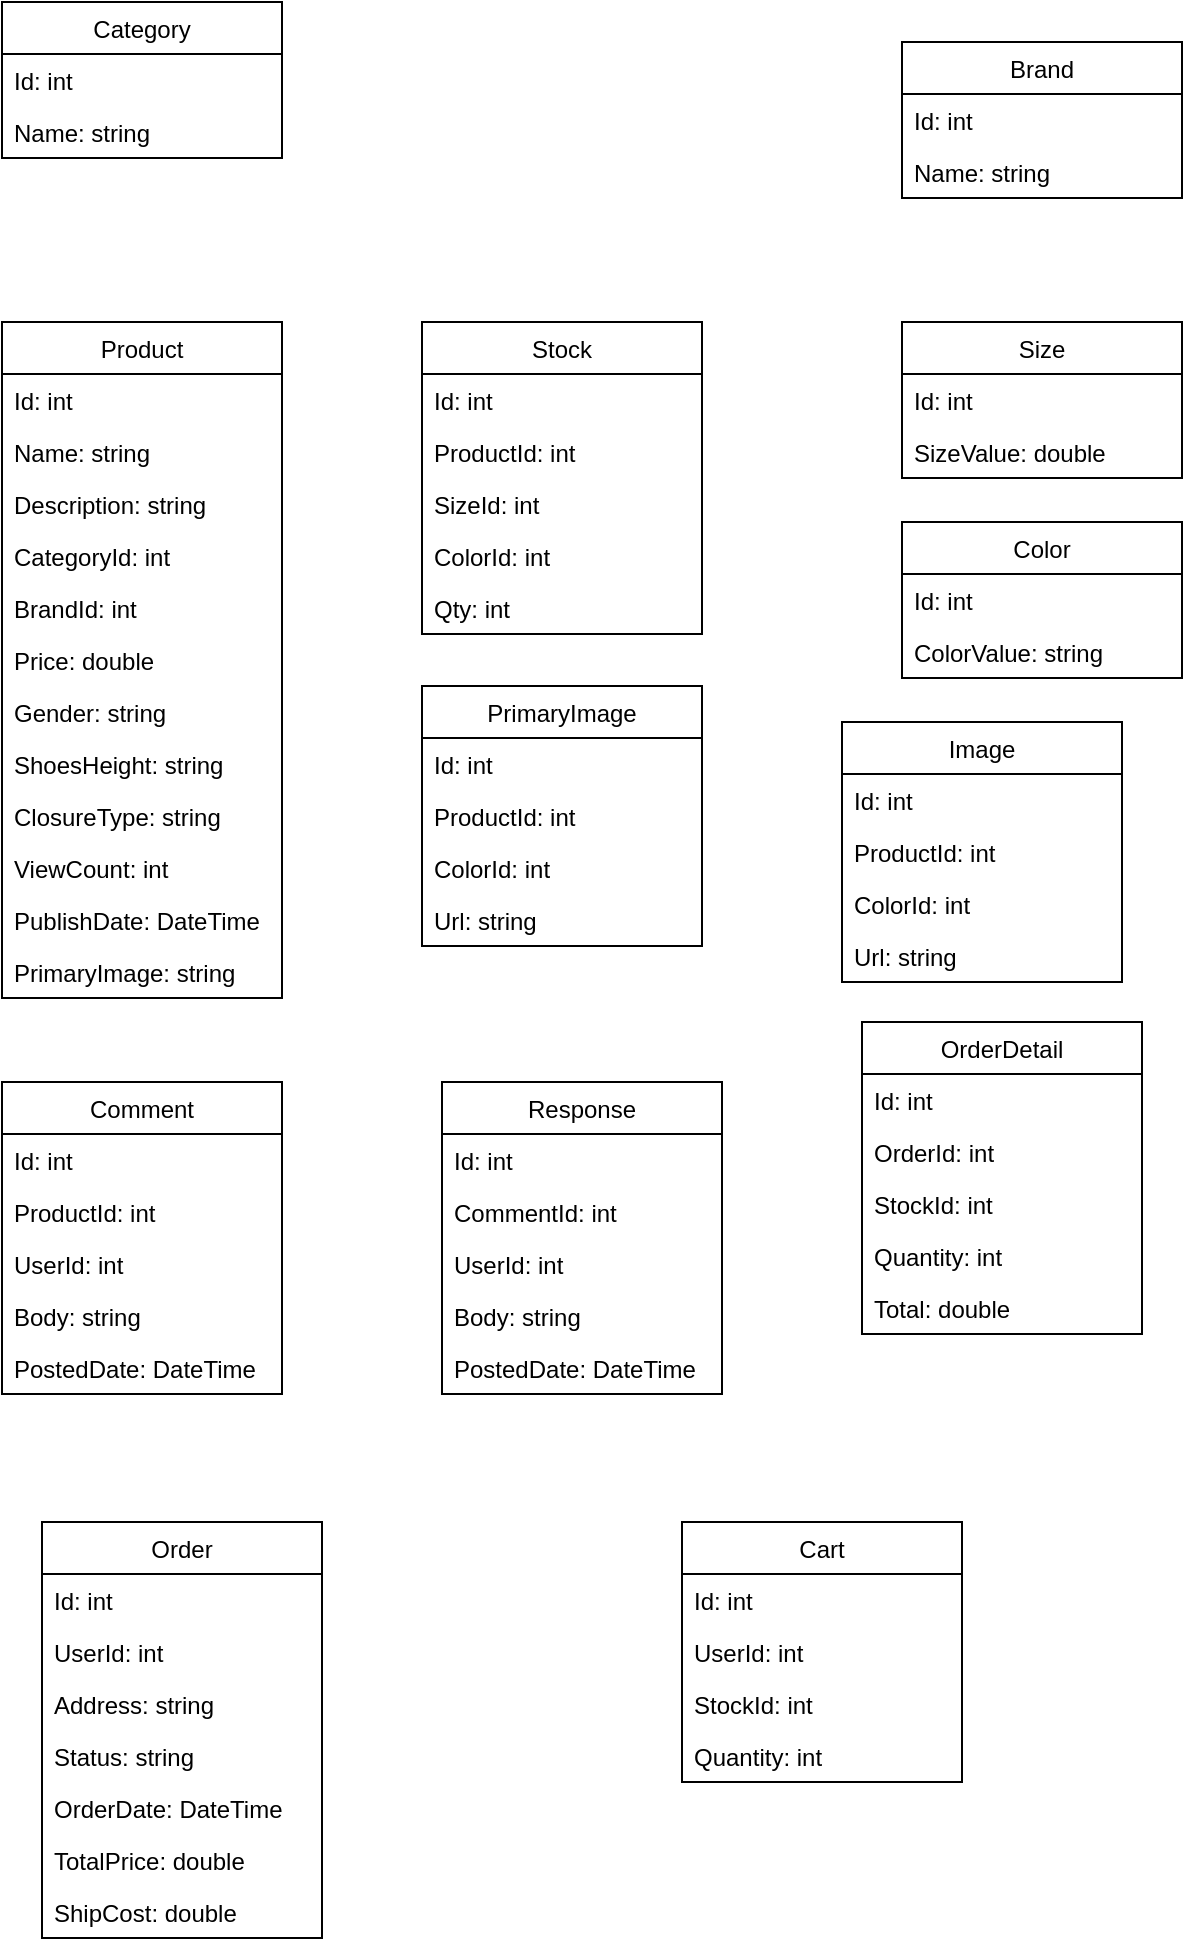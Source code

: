 <mxfile version="16.5.1" type="device"><diagram id="9NhCRgK0ZqFU8nSl4oD_" name="Page-1"><mxGraphModel dx="708" dy="502" grid="1" gridSize="10" guides="1" tooltips="1" connect="1" arrows="1" fold="1" page="1" pageScale="1" pageWidth="850" pageHeight="1100" math="0" shadow="0"><root><mxCell id="0"/><mxCell id="1" parent="0"/><mxCell id="wR-vzgXyT3z7ilg6U14q-1" value="Category" style="swimlane;fontStyle=0;childLayout=stackLayout;horizontal=1;startSize=26;fillColor=none;horizontalStack=0;resizeParent=1;resizeParentMax=0;resizeLast=0;collapsible=1;marginBottom=0;" parent="1" vertex="1"><mxGeometry x="180" y="160" width="140" height="78" as="geometry"/></mxCell><mxCell id="wR-vzgXyT3z7ilg6U14q-2" value="Id: int" style="text;strokeColor=none;fillColor=none;align=left;verticalAlign=top;spacingLeft=4;spacingRight=4;overflow=hidden;rotatable=0;points=[[0,0.5],[1,0.5]];portConstraint=eastwest;" parent="wR-vzgXyT3z7ilg6U14q-1" vertex="1"><mxGeometry y="26" width="140" height="26" as="geometry"/></mxCell><mxCell id="wR-vzgXyT3z7ilg6U14q-3" value="Name: string" style="text;strokeColor=none;fillColor=none;align=left;verticalAlign=top;spacingLeft=4;spacingRight=4;overflow=hidden;rotatable=0;points=[[0,0.5],[1,0.5]];portConstraint=eastwest;" parent="wR-vzgXyT3z7ilg6U14q-1" vertex="1"><mxGeometry y="52" width="140" height="26" as="geometry"/></mxCell><mxCell id="wR-vzgXyT3z7ilg6U14q-5" value="Brand" style="swimlane;fontStyle=0;childLayout=stackLayout;horizontal=1;startSize=26;fillColor=none;horizontalStack=0;resizeParent=1;resizeParentMax=0;resizeLast=0;collapsible=1;marginBottom=0;" parent="1" vertex="1"><mxGeometry x="630" y="180" width="140" height="78" as="geometry"/></mxCell><mxCell id="wR-vzgXyT3z7ilg6U14q-6" value="Id: int" style="text;strokeColor=none;fillColor=none;align=left;verticalAlign=top;spacingLeft=4;spacingRight=4;overflow=hidden;rotatable=0;points=[[0,0.5],[1,0.5]];portConstraint=eastwest;" parent="wR-vzgXyT3z7ilg6U14q-5" vertex="1"><mxGeometry y="26" width="140" height="26" as="geometry"/></mxCell><mxCell id="wR-vzgXyT3z7ilg6U14q-7" value="Name: string" style="text;strokeColor=none;fillColor=none;align=left;verticalAlign=top;spacingLeft=4;spacingRight=4;overflow=hidden;rotatable=0;points=[[0,0.5],[1,0.5]];portConstraint=eastwest;" parent="wR-vzgXyT3z7ilg6U14q-5" vertex="1"><mxGeometry y="52" width="140" height="26" as="geometry"/></mxCell><mxCell id="wR-vzgXyT3z7ilg6U14q-8" value="Product" style="swimlane;fontStyle=0;childLayout=stackLayout;horizontal=1;startSize=26;fillColor=none;horizontalStack=0;resizeParent=1;resizeParentMax=0;resizeLast=0;collapsible=1;marginBottom=0;" parent="1" vertex="1"><mxGeometry x="180" y="320" width="140" height="338" as="geometry"/></mxCell><mxCell id="wR-vzgXyT3z7ilg6U14q-9" value="Id: int" style="text;strokeColor=none;fillColor=none;align=left;verticalAlign=top;spacingLeft=4;spacingRight=4;overflow=hidden;rotatable=0;points=[[0,0.5],[1,0.5]];portConstraint=eastwest;" parent="wR-vzgXyT3z7ilg6U14q-8" vertex="1"><mxGeometry y="26" width="140" height="26" as="geometry"/></mxCell><mxCell id="wR-vzgXyT3z7ilg6U14q-10" value="Name: string" style="text;strokeColor=none;fillColor=none;align=left;verticalAlign=top;spacingLeft=4;spacingRight=4;overflow=hidden;rotatable=0;points=[[0,0.5],[1,0.5]];portConstraint=eastwest;" parent="wR-vzgXyT3z7ilg6U14q-8" vertex="1"><mxGeometry y="52" width="140" height="26" as="geometry"/></mxCell><mxCell id="dKfZ9cbPPHuTe9_XDNdB-1" value="Description: string" style="text;strokeColor=none;fillColor=none;align=left;verticalAlign=top;spacingLeft=4;spacingRight=4;overflow=hidden;rotatable=0;points=[[0,0.5],[1,0.5]];portConstraint=eastwest;" parent="wR-vzgXyT3z7ilg6U14q-8" vertex="1"><mxGeometry y="78" width="140" height="26" as="geometry"/></mxCell><mxCell id="wR-vzgXyT3z7ilg6U14q-11" value="CategoryId: int" style="text;strokeColor=none;fillColor=none;align=left;verticalAlign=top;spacingLeft=4;spacingRight=4;overflow=hidden;rotatable=0;points=[[0,0.5],[1,0.5]];portConstraint=eastwest;" parent="wR-vzgXyT3z7ilg6U14q-8" vertex="1"><mxGeometry y="104" width="140" height="26" as="geometry"/></mxCell><mxCell id="wR-vzgXyT3z7ilg6U14q-12" value="BrandId: int" style="text;strokeColor=none;fillColor=none;align=left;verticalAlign=top;spacingLeft=4;spacingRight=4;overflow=hidden;rotatable=0;points=[[0,0.5],[1,0.5]];portConstraint=eastwest;" parent="wR-vzgXyT3z7ilg6U14q-8" vertex="1"><mxGeometry y="130" width="140" height="26" as="geometry"/></mxCell><mxCell id="wR-vzgXyT3z7ilg6U14q-13" value="Price: double" style="text;strokeColor=none;fillColor=none;align=left;verticalAlign=top;spacingLeft=4;spacingRight=4;overflow=hidden;rotatable=0;points=[[0,0.5],[1,0.5]];portConstraint=eastwest;" parent="wR-vzgXyT3z7ilg6U14q-8" vertex="1"><mxGeometry y="156" width="140" height="26" as="geometry"/></mxCell><mxCell id="wR-vzgXyT3z7ilg6U14q-15" value="Gender: string" style="text;strokeColor=none;fillColor=none;align=left;verticalAlign=top;spacingLeft=4;spacingRight=4;overflow=hidden;rotatable=0;points=[[0,0.5],[1,0.5]];portConstraint=eastwest;" parent="wR-vzgXyT3z7ilg6U14q-8" vertex="1"><mxGeometry y="182" width="140" height="26" as="geometry"/></mxCell><mxCell id="wR-vzgXyT3z7ilg6U14q-16" value="ShoesHeight: string" style="text;strokeColor=none;fillColor=none;align=left;verticalAlign=top;spacingLeft=4;spacingRight=4;overflow=hidden;rotatable=0;points=[[0,0.5],[1,0.5]];portConstraint=eastwest;" parent="wR-vzgXyT3z7ilg6U14q-8" vertex="1"><mxGeometry y="208" width="140" height="26" as="geometry"/></mxCell><mxCell id="wR-vzgXyT3z7ilg6U14q-17" value="ClosureType: string" style="text;strokeColor=none;fillColor=none;align=left;verticalAlign=top;spacingLeft=4;spacingRight=4;overflow=hidden;rotatable=0;points=[[0,0.5],[1,0.5]];portConstraint=eastwest;" parent="wR-vzgXyT3z7ilg6U14q-8" vertex="1"><mxGeometry y="234" width="140" height="26" as="geometry"/></mxCell><mxCell id="wR-vzgXyT3z7ilg6U14q-19" value="ViewCount: int" style="text;strokeColor=none;fillColor=none;align=left;verticalAlign=top;spacingLeft=4;spacingRight=4;overflow=hidden;rotatable=0;points=[[0,0.5],[1,0.5]];portConstraint=eastwest;" parent="wR-vzgXyT3z7ilg6U14q-8" vertex="1"><mxGeometry y="260" width="140" height="26" as="geometry"/></mxCell><mxCell id="dKfZ9cbPPHuTe9_XDNdB-2" value="PublishDate: DateTime&#10;" style="text;strokeColor=none;fillColor=none;align=left;verticalAlign=top;spacingLeft=4;spacingRight=4;overflow=hidden;rotatable=0;points=[[0,0.5],[1,0.5]];portConstraint=eastwest;" parent="wR-vzgXyT3z7ilg6U14q-8" vertex="1"><mxGeometry y="286" width="140" height="26" as="geometry"/></mxCell><mxCell id="oNERzBWYpqHWDT9L8iOz-4" value="PrimaryImage: string" style="text;strokeColor=none;fillColor=none;align=left;verticalAlign=top;spacingLeft=4;spacingRight=4;overflow=hidden;rotatable=0;points=[[0,0.5],[1,0.5]];portConstraint=eastwest;" parent="wR-vzgXyT3z7ilg6U14q-8" vertex="1"><mxGeometry y="312" width="140" height="26" as="geometry"/></mxCell><mxCell id="wR-vzgXyT3z7ilg6U14q-23" value="Size" style="swimlane;fontStyle=0;childLayout=stackLayout;horizontal=1;startSize=26;fillColor=none;horizontalStack=0;resizeParent=1;resizeParentMax=0;resizeLast=0;collapsible=1;marginBottom=0;" parent="1" vertex="1"><mxGeometry x="630" y="320" width="140" height="78" as="geometry"/></mxCell><mxCell id="wR-vzgXyT3z7ilg6U14q-26" value="Id: int" style="text;strokeColor=none;fillColor=none;align=left;verticalAlign=top;spacingLeft=4;spacingRight=4;overflow=hidden;rotatable=0;points=[[0,0.5],[1,0.5]];portConstraint=eastwest;" parent="wR-vzgXyT3z7ilg6U14q-23" vertex="1"><mxGeometry y="26" width="140" height="26" as="geometry"/></mxCell><mxCell id="wR-vzgXyT3z7ilg6U14q-24" value="SizeValue: double" style="text;strokeColor=none;fillColor=none;align=left;verticalAlign=top;spacingLeft=4;spacingRight=4;overflow=hidden;rotatable=0;points=[[0,0.5],[1,0.5]];portConstraint=eastwest;" parent="wR-vzgXyT3z7ilg6U14q-23" vertex="1"><mxGeometry y="52" width="140" height="26" as="geometry"/></mxCell><mxCell id="wR-vzgXyT3z7ilg6U14q-28" value="Comment" style="swimlane;fontStyle=0;childLayout=stackLayout;horizontal=1;startSize=26;fillColor=none;horizontalStack=0;resizeParent=1;resizeParentMax=0;resizeLast=0;collapsible=1;marginBottom=0;" parent="1" vertex="1"><mxGeometry x="180" y="700" width="140" height="156" as="geometry"/></mxCell><mxCell id="wR-vzgXyT3z7ilg6U14q-29" value="Id: int" style="text;strokeColor=none;fillColor=none;align=left;verticalAlign=top;spacingLeft=4;spacingRight=4;overflow=hidden;rotatable=0;points=[[0,0.5],[1,0.5]];portConstraint=eastwest;" parent="wR-vzgXyT3z7ilg6U14q-28" vertex="1"><mxGeometry y="26" width="140" height="26" as="geometry"/></mxCell><mxCell id="wR-vzgXyT3z7ilg6U14q-30" value="ProductId: int" style="text;strokeColor=none;fillColor=none;align=left;verticalAlign=top;spacingLeft=4;spacingRight=4;overflow=hidden;rotatable=0;points=[[0,0.5],[1,0.5]];portConstraint=eastwest;" parent="wR-vzgXyT3z7ilg6U14q-28" vertex="1"><mxGeometry y="52" width="140" height="26" as="geometry"/></mxCell><mxCell id="wR-vzgXyT3z7ilg6U14q-31" value="UserId: int" style="text;strokeColor=none;fillColor=none;align=left;verticalAlign=top;spacingLeft=4;spacingRight=4;overflow=hidden;rotatable=0;points=[[0,0.5],[1,0.5]];portConstraint=eastwest;" parent="wR-vzgXyT3z7ilg6U14q-28" vertex="1"><mxGeometry y="78" width="140" height="26" as="geometry"/></mxCell><mxCell id="wR-vzgXyT3z7ilg6U14q-32" value="Body: string" style="text;strokeColor=none;fillColor=none;align=left;verticalAlign=top;spacingLeft=4;spacingRight=4;overflow=hidden;rotatable=0;points=[[0,0.5],[1,0.5]];portConstraint=eastwest;" parent="wR-vzgXyT3z7ilg6U14q-28" vertex="1"><mxGeometry y="104" width="140" height="26" as="geometry"/></mxCell><mxCell id="wR-vzgXyT3z7ilg6U14q-33" value="PostedDate: DateTime" style="text;strokeColor=none;fillColor=none;align=left;verticalAlign=top;spacingLeft=4;spacingRight=4;overflow=hidden;rotatable=0;points=[[0,0.5],[1,0.5]];portConstraint=eastwest;" parent="wR-vzgXyT3z7ilg6U14q-28" vertex="1"><mxGeometry y="130" width="140" height="26" as="geometry"/></mxCell><mxCell id="wR-vzgXyT3z7ilg6U14q-34" value="Response" style="swimlane;fontStyle=0;childLayout=stackLayout;horizontal=1;startSize=26;fillColor=none;horizontalStack=0;resizeParent=1;resizeParentMax=0;resizeLast=0;collapsible=1;marginBottom=0;" parent="1" vertex="1"><mxGeometry x="400" y="700" width="140" height="156" as="geometry"/></mxCell><mxCell id="wR-vzgXyT3z7ilg6U14q-35" value="Id: int" style="text;strokeColor=none;fillColor=none;align=left;verticalAlign=top;spacingLeft=4;spacingRight=4;overflow=hidden;rotatable=0;points=[[0,0.5],[1,0.5]];portConstraint=eastwest;" parent="wR-vzgXyT3z7ilg6U14q-34" vertex="1"><mxGeometry y="26" width="140" height="26" as="geometry"/></mxCell><mxCell id="wR-vzgXyT3z7ilg6U14q-36" value="CommentId: int" style="text;strokeColor=none;fillColor=none;align=left;verticalAlign=top;spacingLeft=4;spacingRight=4;overflow=hidden;rotatable=0;points=[[0,0.5],[1,0.5]];portConstraint=eastwest;" parent="wR-vzgXyT3z7ilg6U14q-34" vertex="1"><mxGeometry y="52" width="140" height="26" as="geometry"/></mxCell><mxCell id="pFicHB2eT2UD0G_AHHrQ-11" value="UserId: int" style="text;strokeColor=none;fillColor=none;align=left;verticalAlign=top;spacingLeft=4;spacingRight=4;overflow=hidden;rotatable=0;points=[[0,0.5],[1,0.5]];portConstraint=eastwest;" parent="wR-vzgXyT3z7ilg6U14q-34" vertex="1"><mxGeometry y="78" width="140" height="26" as="geometry"/></mxCell><mxCell id="wR-vzgXyT3z7ilg6U14q-38" value="Body: string" style="text;strokeColor=none;fillColor=none;align=left;verticalAlign=top;spacingLeft=4;spacingRight=4;overflow=hidden;rotatable=0;points=[[0,0.5],[1,0.5]];portConstraint=eastwest;" parent="wR-vzgXyT3z7ilg6U14q-34" vertex="1"><mxGeometry y="104" width="140" height="26" as="geometry"/></mxCell><mxCell id="wR-vzgXyT3z7ilg6U14q-39" value="PostedDate: DateTime" style="text;strokeColor=none;fillColor=none;align=left;verticalAlign=top;spacingLeft=4;spacingRight=4;overflow=hidden;rotatable=0;points=[[0,0.5],[1,0.5]];portConstraint=eastwest;" parent="wR-vzgXyT3z7ilg6U14q-34" vertex="1"><mxGeometry y="130" width="140" height="26" as="geometry"/></mxCell><mxCell id="wR-vzgXyT3z7ilg6U14q-40" value="Order" style="swimlane;fontStyle=0;childLayout=stackLayout;horizontal=1;startSize=26;fillColor=none;horizontalStack=0;resizeParent=1;resizeParentMax=0;resizeLast=0;collapsible=1;marginBottom=0;" parent="1" vertex="1"><mxGeometry x="200" y="920" width="140" height="208" as="geometry"/></mxCell><mxCell id="wR-vzgXyT3z7ilg6U14q-41" value="Id: int" style="text;strokeColor=none;fillColor=none;align=left;verticalAlign=top;spacingLeft=4;spacingRight=4;overflow=hidden;rotatable=0;points=[[0,0.5],[1,0.5]];portConstraint=eastwest;" parent="wR-vzgXyT3z7ilg6U14q-40" vertex="1"><mxGeometry y="26" width="140" height="26" as="geometry"/></mxCell><mxCell id="wR-vzgXyT3z7ilg6U14q-42" value="UserId: int" style="text;strokeColor=none;fillColor=none;align=left;verticalAlign=top;spacingLeft=4;spacingRight=4;overflow=hidden;rotatable=0;points=[[0,0.5],[1,0.5]];portConstraint=eastwest;" parent="wR-vzgXyT3z7ilg6U14q-40" vertex="1"><mxGeometry y="52" width="140" height="26" as="geometry"/></mxCell><mxCell id="wR-vzgXyT3z7ilg6U14q-43" value="Address: string" style="text;strokeColor=none;fillColor=none;align=left;verticalAlign=top;spacingLeft=4;spacingRight=4;overflow=hidden;rotatable=0;points=[[0,0.5],[1,0.5]];portConstraint=eastwest;" parent="wR-vzgXyT3z7ilg6U14q-40" vertex="1"><mxGeometry y="78" width="140" height="26" as="geometry"/></mxCell><mxCell id="wR-vzgXyT3z7ilg6U14q-44" value="Status: string" style="text;strokeColor=none;fillColor=none;align=left;verticalAlign=top;spacingLeft=4;spacingRight=4;overflow=hidden;rotatable=0;points=[[0,0.5],[1,0.5]];portConstraint=eastwest;" parent="wR-vzgXyT3z7ilg6U14q-40" vertex="1"><mxGeometry y="104" width="140" height="26" as="geometry"/></mxCell><mxCell id="wR-vzgXyT3z7ilg6U14q-45" value="OrderDate: DateTime" style="text;strokeColor=none;fillColor=none;align=left;verticalAlign=top;spacingLeft=4;spacingRight=4;overflow=hidden;rotatable=0;points=[[0,0.5],[1,0.5]];portConstraint=eastwest;" parent="wR-vzgXyT3z7ilg6U14q-40" vertex="1"><mxGeometry y="130" width="140" height="26" as="geometry"/></mxCell><mxCell id="wR-vzgXyT3z7ilg6U14q-46" value="TotalPrice: double" style="text;strokeColor=none;fillColor=none;align=left;verticalAlign=top;spacingLeft=4;spacingRight=4;overflow=hidden;rotatable=0;points=[[0,0.5],[1,0.5]];portConstraint=eastwest;" parent="wR-vzgXyT3z7ilg6U14q-40" vertex="1"><mxGeometry y="156" width="140" height="26" as="geometry"/></mxCell><mxCell id="wR-vzgXyT3z7ilg6U14q-47" value="ShipCost: double" style="text;strokeColor=none;fillColor=none;align=left;verticalAlign=top;spacingLeft=4;spacingRight=4;overflow=hidden;rotatable=0;points=[[0,0.5],[1,0.5]];portConstraint=eastwest;" parent="wR-vzgXyT3z7ilg6U14q-40" vertex="1"><mxGeometry y="182" width="140" height="26" as="geometry"/></mxCell><mxCell id="wR-vzgXyT3z7ilg6U14q-48" value="OrderDetail" style="swimlane;fontStyle=0;childLayout=stackLayout;horizontal=1;startSize=26;fillColor=none;horizontalStack=0;resizeParent=1;resizeParentMax=0;resizeLast=0;collapsible=1;marginBottom=0;" parent="1" vertex="1"><mxGeometry x="610" y="670" width="140" height="156" as="geometry"/></mxCell><mxCell id="wR-vzgXyT3z7ilg6U14q-49" value="Id: int" style="text;strokeColor=none;fillColor=none;align=left;verticalAlign=top;spacingLeft=4;spacingRight=4;overflow=hidden;rotatable=0;points=[[0,0.5],[1,0.5]];portConstraint=eastwest;" parent="wR-vzgXyT3z7ilg6U14q-48" vertex="1"><mxGeometry y="26" width="140" height="26" as="geometry"/></mxCell><mxCell id="wR-vzgXyT3z7ilg6U14q-50" value="OrderId: int" style="text;strokeColor=none;fillColor=none;align=left;verticalAlign=top;spacingLeft=4;spacingRight=4;overflow=hidden;rotatable=0;points=[[0,0.5],[1,0.5]];portConstraint=eastwest;" parent="wR-vzgXyT3z7ilg6U14q-48" vertex="1"><mxGeometry y="52" width="140" height="26" as="geometry"/></mxCell><mxCell id="wR-vzgXyT3z7ilg6U14q-51" value="StockId: int" style="text;strokeColor=none;fillColor=none;align=left;verticalAlign=top;spacingLeft=4;spacingRight=4;overflow=hidden;rotatable=0;points=[[0,0.5],[1,0.5]];portConstraint=eastwest;" parent="wR-vzgXyT3z7ilg6U14q-48" vertex="1"><mxGeometry y="78" width="140" height="26" as="geometry"/></mxCell><mxCell id="wR-vzgXyT3z7ilg6U14q-52" value="Quantity: int" style="text;strokeColor=none;fillColor=none;align=left;verticalAlign=top;spacingLeft=4;spacingRight=4;overflow=hidden;rotatable=0;points=[[0,0.5],[1,0.5]];portConstraint=eastwest;" parent="wR-vzgXyT3z7ilg6U14q-48" vertex="1"><mxGeometry y="104" width="140" height="26" as="geometry"/></mxCell><mxCell id="wR-vzgXyT3z7ilg6U14q-54" value="Total: double" style="text;strokeColor=none;fillColor=none;align=left;verticalAlign=top;spacingLeft=4;spacingRight=4;overflow=hidden;rotatable=0;points=[[0,0.5],[1,0.5]];portConstraint=eastwest;" parent="wR-vzgXyT3z7ilg6U14q-48" vertex="1"><mxGeometry y="130" width="140" height="26" as="geometry"/></mxCell><mxCell id="wR-vzgXyT3z7ilg6U14q-56" value="Cart" style="swimlane;fontStyle=0;childLayout=stackLayout;horizontal=1;startSize=26;fillColor=none;horizontalStack=0;resizeParent=1;resizeParentMax=0;resizeLast=0;collapsible=1;marginBottom=0;" parent="1" vertex="1"><mxGeometry x="520" y="920" width="140" height="130" as="geometry"/></mxCell><mxCell id="wR-vzgXyT3z7ilg6U14q-57" value="Id: int" style="text;strokeColor=none;fillColor=none;align=left;verticalAlign=top;spacingLeft=4;spacingRight=4;overflow=hidden;rotatable=0;points=[[0,0.5],[1,0.5]];portConstraint=eastwest;" parent="wR-vzgXyT3z7ilg6U14q-56" vertex="1"><mxGeometry y="26" width="140" height="26" as="geometry"/></mxCell><mxCell id="wR-vzgXyT3z7ilg6U14q-58" value="UserId: int" style="text;strokeColor=none;fillColor=none;align=left;verticalAlign=top;spacingLeft=4;spacingRight=4;overflow=hidden;rotatable=0;points=[[0,0.5],[1,0.5]];portConstraint=eastwest;" parent="wR-vzgXyT3z7ilg6U14q-56" vertex="1"><mxGeometry y="52" width="140" height="26" as="geometry"/></mxCell><mxCell id="wR-vzgXyT3z7ilg6U14q-64" value="StockId: int" style="text;strokeColor=none;fillColor=none;align=left;verticalAlign=top;spacingLeft=4;spacingRight=4;overflow=hidden;rotatable=0;points=[[0,0.5],[1,0.5]];portConstraint=eastwest;" parent="wR-vzgXyT3z7ilg6U14q-56" vertex="1"><mxGeometry y="78" width="140" height="26" as="geometry"/></mxCell><mxCell id="wR-vzgXyT3z7ilg6U14q-65" value="Quantity: int" style="text;strokeColor=none;fillColor=none;align=left;verticalAlign=top;spacingLeft=4;spacingRight=4;overflow=hidden;rotatable=0;points=[[0,0.5],[1,0.5]];portConstraint=eastwest;" parent="wR-vzgXyT3z7ilg6U14q-56" vertex="1"><mxGeometry y="104" width="140" height="26" as="geometry"/></mxCell><mxCell id="pFicHB2eT2UD0G_AHHrQ-1" value="Color" style="swimlane;fontStyle=0;childLayout=stackLayout;horizontal=1;startSize=26;fillColor=none;horizontalStack=0;resizeParent=1;resizeParentMax=0;resizeLast=0;collapsible=1;marginBottom=0;" parent="1" vertex="1"><mxGeometry x="630" y="420" width="140" height="78" as="geometry"/></mxCell><mxCell id="pFicHB2eT2UD0G_AHHrQ-5" value="Id: int" style="text;strokeColor=none;fillColor=none;align=left;verticalAlign=top;spacingLeft=4;spacingRight=4;overflow=hidden;rotatable=0;points=[[0,0.5],[1,0.5]];portConstraint=eastwest;" parent="pFicHB2eT2UD0G_AHHrQ-1" vertex="1"><mxGeometry y="26" width="140" height="26" as="geometry"/></mxCell><mxCell id="pFicHB2eT2UD0G_AHHrQ-4" value="ColorValue: string" style="text;strokeColor=none;fillColor=none;align=left;verticalAlign=top;spacingLeft=4;spacingRight=4;overflow=hidden;rotatable=0;points=[[0,0.5],[1,0.5]];portConstraint=eastwest;" parent="pFicHB2eT2UD0G_AHHrQ-1" vertex="1"><mxGeometry y="52" width="140" height="26" as="geometry"/></mxCell><mxCell id="pFicHB2eT2UD0G_AHHrQ-6" value="Stock" style="swimlane;fontStyle=0;childLayout=stackLayout;horizontal=1;startSize=26;fillColor=none;horizontalStack=0;resizeParent=1;resizeParentMax=0;resizeLast=0;collapsible=1;marginBottom=0;" parent="1" vertex="1"><mxGeometry x="390" y="320" width="140" height="156" as="geometry"/></mxCell><mxCell id="oNERzBWYpqHWDT9L8iOz-1" value="Id: int" style="text;strokeColor=none;fillColor=none;align=left;verticalAlign=top;spacingLeft=4;spacingRight=4;overflow=hidden;rotatable=0;points=[[0,0.5],[1,0.5]];portConstraint=eastwest;" parent="pFicHB2eT2UD0G_AHHrQ-6" vertex="1"><mxGeometry y="26" width="140" height="26" as="geometry"/></mxCell><mxCell id="pFicHB2eT2UD0G_AHHrQ-7" value="ProductId: int" style="text;strokeColor=none;fillColor=none;align=left;verticalAlign=top;spacingLeft=4;spacingRight=4;overflow=hidden;rotatable=0;points=[[0,0.5],[1,0.5]];portConstraint=eastwest;" parent="pFicHB2eT2UD0G_AHHrQ-6" vertex="1"><mxGeometry y="52" width="140" height="26" as="geometry"/></mxCell><mxCell id="pFicHB2eT2UD0G_AHHrQ-9" value="SizeId: int" style="text;strokeColor=none;fillColor=none;align=left;verticalAlign=top;spacingLeft=4;spacingRight=4;overflow=hidden;rotatable=0;points=[[0,0.5],[1,0.5]];portConstraint=eastwest;" parent="pFicHB2eT2UD0G_AHHrQ-6" vertex="1"><mxGeometry y="78" width="140" height="26" as="geometry"/></mxCell><mxCell id="pFicHB2eT2UD0G_AHHrQ-10" value="ColorId: int" style="text;strokeColor=none;fillColor=none;align=left;verticalAlign=top;spacingLeft=4;spacingRight=4;overflow=hidden;rotatable=0;points=[[0,0.5],[1,0.5]];portConstraint=eastwest;" parent="pFicHB2eT2UD0G_AHHrQ-6" vertex="1"><mxGeometry y="104" width="140" height="26" as="geometry"/></mxCell><mxCell id="pFicHB2eT2UD0G_AHHrQ-8" value="Qty: int" style="text;strokeColor=none;fillColor=none;align=left;verticalAlign=top;spacingLeft=4;spacingRight=4;overflow=hidden;rotatable=0;points=[[0,0.5],[1,0.5]];portConstraint=eastwest;" parent="pFicHB2eT2UD0G_AHHrQ-6" vertex="1"><mxGeometry y="130" width="140" height="26" as="geometry"/></mxCell><mxCell id="dKfZ9cbPPHuTe9_XDNdB-3" value="PrimaryImage" style="swimlane;fontStyle=0;childLayout=stackLayout;horizontal=1;startSize=26;fillColor=none;horizontalStack=0;resizeParent=1;resizeParentMax=0;resizeLast=0;collapsible=1;marginBottom=0;" parent="1" vertex="1"><mxGeometry x="390" y="502" width="140" height="130" as="geometry"/></mxCell><mxCell id="dKfZ9cbPPHuTe9_XDNdB-8" value="Id: int" style="text;strokeColor=none;fillColor=none;align=left;verticalAlign=top;spacingLeft=4;spacingRight=4;overflow=hidden;rotatable=0;points=[[0,0.5],[1,0.5]];portConstraint=eastwest;" parent="dKfZ9cbPPHuTe9_XDNdB-3" vertex="1"><mxGeometry y="26" width="140" height="26" as="geometry"/></mxCell><mxCell id="dKfZ9cbPPHuTe9_XDNdB-4" value="ProductId: int" style="text;strokeColor=none;fillColor=none;align=left;verticalAlign=top;spacingLeft=4;spacingRight=4;overflow=hidden;rotatable=0;points=[[0,0.5],[1,0.5]];portConstraint=eastwest;" parent="dKfZ9cbPPHuTe9_XDNdB-3" vertex="1"><mxGeometry y="52" width="140" height="26" as="geometry"/></mxCell><mxCell id="oNERzBWYpqHWDT9L8iOz-2" value="ColorId: int" style="text;strokeColor=none;fillColor=none;align=left;verticalAlign=top;spacingLeft=4;spacingRight=4;overflow=hidden;rotatable=0;points=[[0,0.5],[1,0.5]];portConstraint=eastwest;" parent="dKfZ9cbPPHuTe9_XDNdB-3" vertex="1"><mxGeometry y="78" width="140" height="26" as="geometry"/></mxCell><mxCell id="dKfZ9cbPPHuTe9_XDNdB-5" value="Url: string" style="text;strokeColor=none;fillColor=none;align=left;verticalAlign=top;spacingLeft=4;spacingRight=4;overflow=hidden;rotatable=0;points=[[0,0.5],[1,0.5]];portConstraint=eastwest;" parent="dKfZ9cbPPHuTe9_XDNdB-3" vertex="1"><mxGeometry y="104" width="140" height="26" as="geometry"/></mxCell><mxCell id="S2C9RrOAZgg5U8ZxYQ0m-1" value="Image" style="swimlane;fontStyle=0;childLayout=stackLayout;horizontal=1;startSize=26;fillColor=none;horizontalStack=0;resizeParent=1;resizeParentMax=0;resizeLast=0;collapsible=1;marginBottom=0;" parent="1" vertex="1"><mxGeometry x="600" y="520" width="140" height="130" as="geometry"/></mxCell><mxCell id="S2C9RrOAZgg5U8ZxYQ0m-2" value="Id: int" style="text;strokeColor=none;fillColor=none;align=left;verticalAlign=top;spacingLeft=4;spacingRight=4;overflow=hidden;rotatable=0;points=[[0,0.5],[1,0.5]];portConstraint=eastwest;" parent="S2C9RrOAZgg5U8ZxYQ0m-1" vertex="1"><mxGeometry y="26" width="140" height="26" as="geometry"/></mxCell><mxCell id="S2C9RrOAZgg5U8ZxYQ0m-3" value="ProductId: int" style="text;strokeColor=none;fillColor=none;align=left;verticalAlign=top;spacingLeft=4;spacingRight=4;overflow=hidden;rotatable=0;points=[[0,0.5],[1,0.5]];portConstraint=eastwest;" parent="S2C9RrOAZgg5U8ZxYQ0m-1" vertex="1"><mxGeometry y="52" width="140" height="26" as="geometry"/></mxCell><mxCell id="S2C9RrOAZgg5U8ZxYQ0m-4" value="ColorId: int" style="text;strokeColor=none;fillColor=none;align=left;verticalAlign=top;spacingLeft=4;spacingRight=4;overflow=hidden;rotatable=0;points=[[0,0.5],[1,0.5]];portConstraint=eastwest;" parent="S2C9RrOAZgg5U8ZxYQ0m-1" vertex="1"><mxGeometry y="78" width="140" height="26" as="geometry"/></mxCell><mxCell id="S2C9RrOAZgg5U8ZxYQ0m-5" value="Url: string" style="text;strokeColor=none;fillColor=none;align=left;verticalAlign=top;spacingLeft=4;spacingRight=4;overflow=hidden;rotatable=0;points=[[0,0.5],[1,0.5]];portConstraint=eastwest;" parent="S2C9RrOAZgg5U8ZxYQ0m-1" vertex="1"><mxGeometry y="104" width="140" height="26" as="geometry"/></mxCell></root></mxGraphModel></diagram></mxfile>